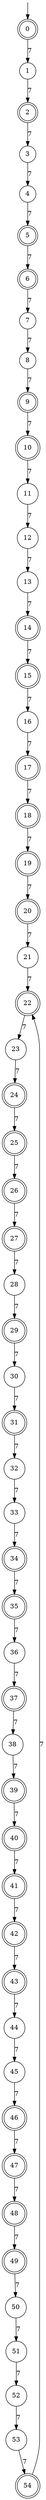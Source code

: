 digraph g {

	s0 [shape="doublecircle" label="0"];
	s1 [shape="circle" label="1"];
	s2 [shape="doublecircle" label="2"];
	s3 [shape="circle" label="3"];
	s4 [shape="circle" label="4"];
	s5 [shape="doublecircle" label="5"];
	s6 [shape="doublecircle" label="6"];
	s7 [shape="circle" label="7"];
	s8 [shape="circle" label="8"];
	s9 [shape="doublecircle" label="9"];
	s10 [shape="doublecircle" label="10"];
	s11 [shape="circle" label="11"];
	s12 [shape="circle" label="12"];
	s13 [shape="circle" label="13"];
	s14 [shape="doublecircle" label="14"];
	s15 [shape="doublecircle" label="15"];
	s16 [shape="circle" label="16"];
	s17 [shape="doublecircle" label="17"];
	s18 [shape="doublecircle" label="18"];
	s19 [shape="doublecircle" label="19"];
	s20 [shape="doublecircle" label="20"];
	s21 [shape="circle" label="21"];
	s22 [shape="doublecircle" label="22"];
	s23 [shape="circle" label="23"];
	s24 [shape="doublecircle" label="24"];
	s25 [shape="doublecircle" label="25"];
	s26 [shape="doublecircle" label="26"];
	s27 [shape="doublecircle" label="27"];
	s28 [shape="circle" label="28"];
	s29 [shape="doublecircle" label="29"];
	s30 [shape="circle" label="30"];
	s31 [shape="doublecircle" label="31"];
	s32 [shape="circle" label="32"];
	s33 [shape="circle" label="33"];
	s34 [shape="doublecircle" label="34"];
	s35 [shape="doublecircle" label="35"];
	s36 [shape="circle" label="36"];
	s37 [shape="doublecircle" label="37"];
	s38 [shape="circle" label="38"];
	s39 [shape="doublecircle" label="39"];
	s40 [shape="doublecircle" label="40"];
	s41 [shape="doublecircle" label="41"];
	s42 [shape="doublecircle" label="42"];
	s43 [shape="doublecircle" label="43"];
	s44 [shape="circle" label="44"];
	s45 [shape="circle" label="45"];
	s46 [shape="doublecircle" label="46"];
	s47 [shape="doublecircle" label="47"];
	s48 [shape="doublecircle" label="48"];
	s49 [shape="doublecircle" label="49"];
	s50 [shape="circle" label="50"];
	s51 [shape="circle" label="51"];
	s52 [shape="circle" label="52"];
	s53 [shape="circle" label="53"];
	s54 [shape="doublecircle" label="54"];
	s0 -> s1 [label="7"];
	s1 -> s2 [label="7"];
	s2 -> s3 [label="7"];
	s3 -> s4 [label="7"];
	s4 -> s5 [label="7"];
	s5 -> s6 [label="7"];
	s6 -> s7 [label="7"];
	s7 -> s8 [label="7"];
	s8 -> s9 [label="7"];
	s9 -> s10 [label="7"];
	s10 -> s11 [label="7"];
	s11 -> s12 [label="7"];
	s12 -> s13 [label="7"];
	s13 -> s14 [label="7"];
	s14 -> s15 [label="7"];
	s15 -> s16 [label="7"];
	s16 -> s17 [label="7"];
	s17 -> s18 [label="7"];
	s18 -> s19 [label="7"];
	s19 -> s20 [label="7"];
	s20 -> s21 [label="7"];
	s21 -> s22 [label="7"];
	s22 -> s23 [label="7"];
	s23 -> s24 [label="7"];
	s24 -> s25 [label="7"];
	s25 -> s26 [label="7"];
	s26 -> s27 [label="7"];
	s27 -> s28 [label="7"];
	s28 -> s29 [label="7"];
	s29 -> s30 [label="7"];
	s30 -> s31 [label="7"];
	s31 -> s32 [label="7"];
	s32 -> s33 [label="7"];
	s33 -> s34 [label="7"];
	s34 -> s35 [label="7"];
	s35 -> s36 [label="7"];
	s36 -> s37 [label="7"];
	s37 -> s38 [label="7"];
	s38 -> s39 [label="7"];
	s39 -> s40 [label="7"];
	s40 -> s41 [label="7"];
	s41 -> s42 [label="7"];
	s42 -> s43 [label="7"];
	s43 -> s44 [label="7"];
	s44 -> s45 [label="7"];
	s45 -> s46 [label="7"];
	s46 -> s47 [label="7"];
	s47 -> s48 [label="7"];
	s48 -> s49 [label="7"];
	s49 -> s50 [label="7"];
	s50 -> s51 [label="7"];
	s51 -> s52 [label="7"];
	s52 -> s53 [label="7"];
	s53 -> s54 [label="7"];
	s54 -> s22 [label="7"];

__start0 [label="" shape="none" width="0" height="0"];
__start0 -> s0;

}
